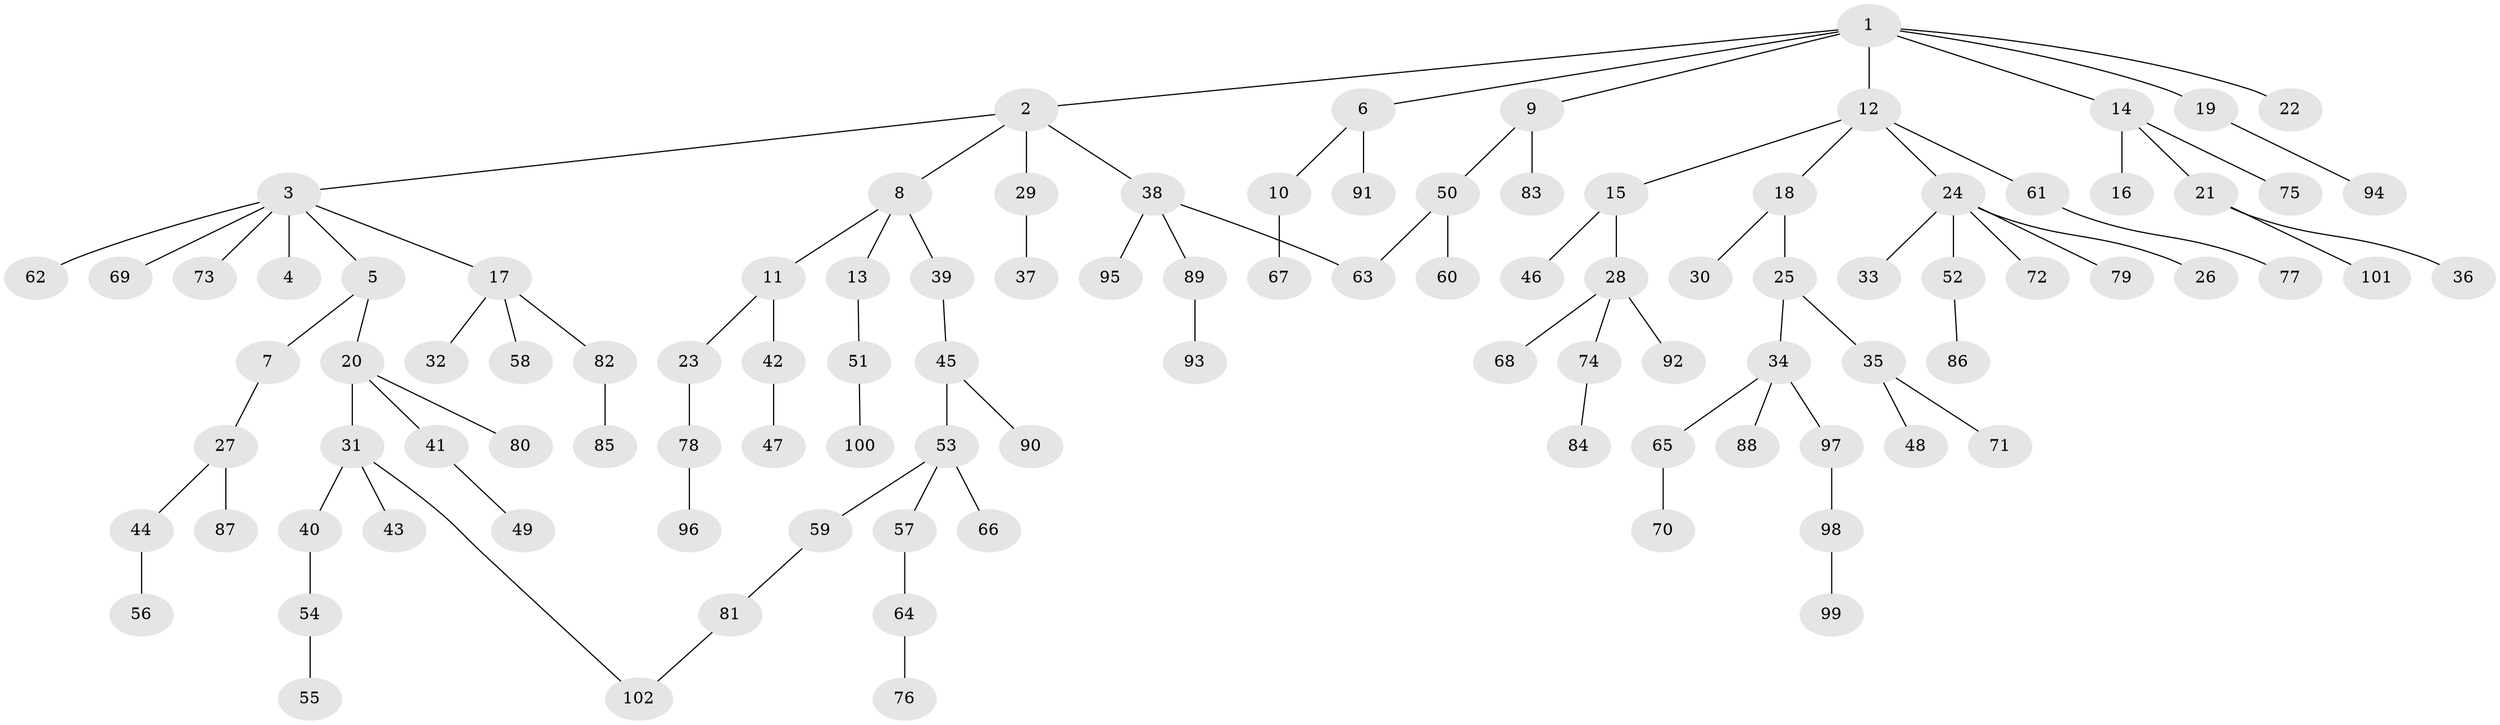 // coarse degree distribution, {4: 0.08450704225352113, 1: 0.5915492957746479, 2: 0.2676056338028169, 5: 0.028169014084507043, 6: 0.014084507042253521, 24: 0.014084507042253521}
// Generated by graph-tools (version 1.1) at 2025/44/03/04/25 21:44:20]
// undirected, 102 vertices, 103 edges
graph export_dot {
graph [start="1"]
  node [color=gray90,style=filled];
  1;
  2;
  3;
  4;
  5;
  6;
  7;
  8;
  9;
  10;
  11;
  12;
  13;
  14;
  15;
  16;
  17;
  18;
  19;
  20;
  21;
  22;
  23;
  24;
  25;
  26;
  27;
  28;
  29;
  30;
  31;
  32;
  33;
  34;
  35;
  36;
  37;
  38;
  39;
  40;
  41;
  42;
  43;
  44;
  45;
  46;
  47;
  48;
  49;
  50;
  51;
  52;
  53;
  54;
  55;
  56;
  57;
  58;
  59;
  60;
  61;
  62;
  63;
  64;
  65;
  66;
  67;
  68;
  69;
  70;
  71;
  72;
  73;
  74;
  75;
  76;
  77;
  78;
  79;
  80;
  81;
  82;
  83;
  84;
  85;
  86;
  87;
  88;
  89;
  90;
  91;
  92;
  93;
  94;
  95;
  96;
  97;
  98;
  99;
  100;
  101;
  102;
  1 -- 2;
  1 -- 6;
  1 -- 9;
  1 -- 12;
  1 -- 14;
  1 -- 19;
  1 -- 22;
  2 -- 3;
  2 -- 8;
  2 -- 29;
  2 -- 38;
  3 -- 4;
  3 -- 5;
  3 -- 17;
  3 -- 62;
  3 -- 69;
  3 -- 73;
  5 -- 7;
  5 -- 20;
  6 -- 10;
  6 -- 91;
  7 -- 27;
  8 -- 11;
  8 -- 13;
  8 -- 39;
  9 -- 50;
  9 -- 83;
  10 -- 67;
  11 -- 23;
  11 -- 42;
  12 -- 15;
  12 -- 18;
  12 -- 24;
  12 -- 61;
  13 -- 51;
  14 -- 16;
  14 -- 21;
  14 -- 75;
  15 -- 28;
  15 -- 46;
  17 -- 32;
  17 -- 58;
  17 -- 82;
  18 -- 25;
  18 -- 30;
  19 -- 94;
  20 -- 31;
  20 -- 41;
  20 -- 80;
  21 -- 36;
  21 -- 101;
  23 -- 78;
  24 -- 26;
  24 -- 33;
  24 -- 52;
  24 -- 72;
  24 -- 79;
  25 -- 34;
  25 -- 35;
  27 -- 44;
  27 -- 87;
  28 -- 68;
  28 -- 74;
  28 -- 92;
  29 -- 37;
  31 -- 40;
  31 -- 43;
  31 -- 102;
  34 -- 65;
  34 -- 88;
  34 -- 97;
  35 -- 48;
  35 -- 71;
  38 -- 89;
  38 -- 95;
  38 -- 63;
  39 -- 45;
  40 -- 54;
  41 -- 49;
  42 -- 47;
  44 -- 56;
  45 -- 53;
  45 -- 90;
  50 -- 60;
  50 -- 63;
  51 -- 100;
  52 -- 86;
  53 -- 57;
  53 -- 59;
  53 -- 66;
  54 -- 55;
  57 -- 64;
  59 -- 81;
  61 -- 77;
  64 -- 76;
  65 -- 70;
  74 -- 84;
  78 -- 96;
  81 -- 102;
  82 -- 85;
  89 -- 93;
  97 -- 98;
  98 -- 99;
}
